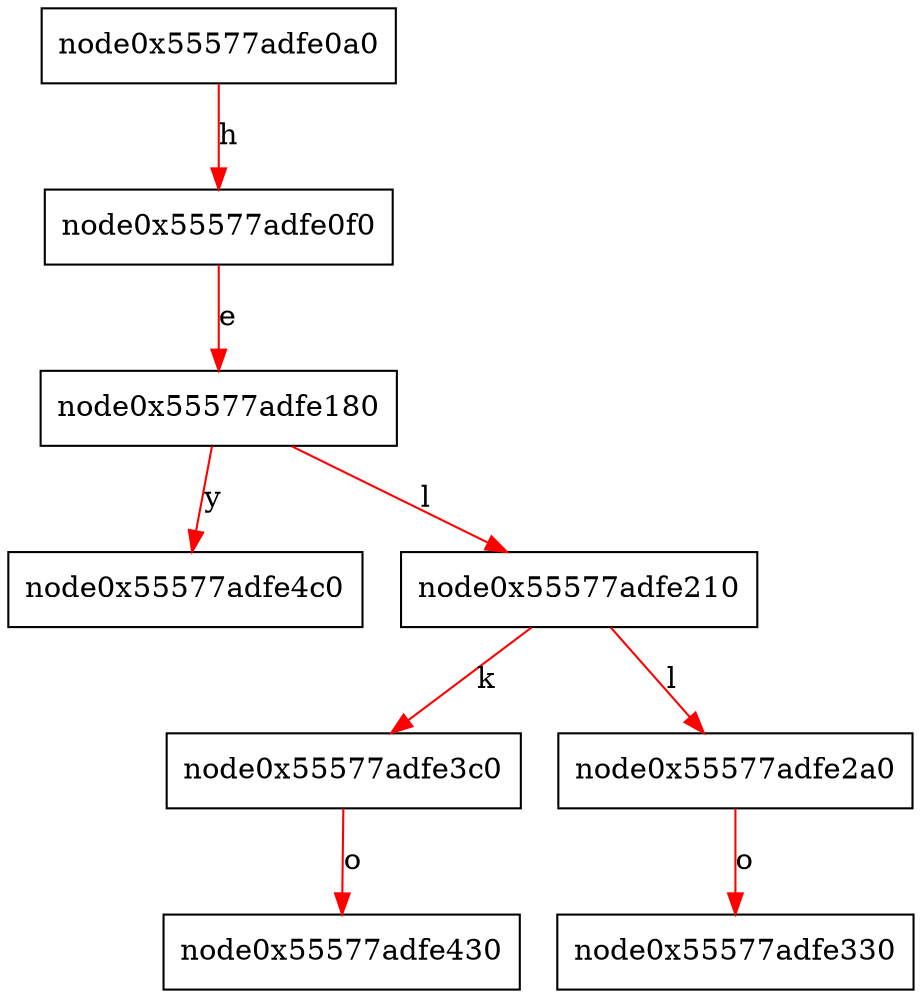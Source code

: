 digraph {
node0x55577adfe0a0 [ shape=box];
node0x55577adfe0f0 [ shape=box];
node0x55577adfe0a0 -> node0x55577adfe0f0 [color="red", label="h"];
node0x55577adfe180 [ shape=box];
node0x55577adfe0f0 -> node0x55577adfe180 [color="red", label="e"];
node0x55577adfe4c0 [ shape=box];
node0x55577adfe180 -> node0x55577adfe4c0 [color="red", label="y"];
node0x55577adfe210 [ shape=box];
node0x55577adfe180 -> node0x55577adfe210 [color="red", label="l"];
node0x55577adfe3c0 [ shape=box];
node0x55577adfe210 -> node0x55577adfe3c0 [color="red", label="k"];
node0x55577adfe430 [ shape=box];
node0x55577adfe3c0 -> node0x55577adfe430 [color="red", label="o"];
node0x55577adfe2a0 [ shape=box];
node0x55577adfe210 -> node0x55577adfe2a0 [color="red", label="l"];
node0x55577adfe330 [ shape=box];
node0x55577adfe2a0 -> node0x55577adfe330 [color="red", label="o"];
}
